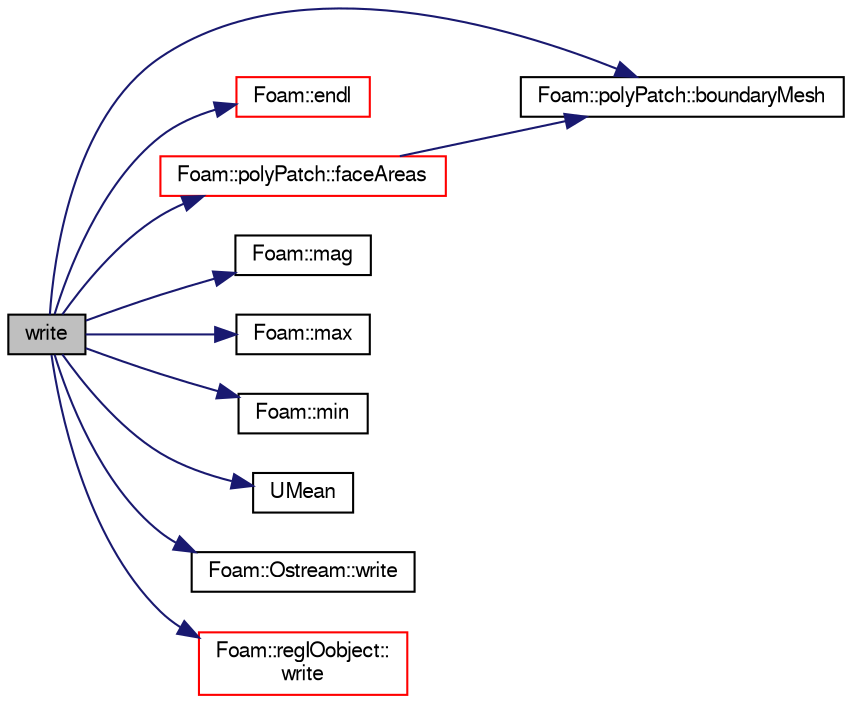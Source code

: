 digraph "write"
{
  bgcolor="transparent";
  edge [fontname="FreeSans",fontsize="10",labelfontname="FreeSans",labelfontsize="10"];
  node [fontname="FreeSans",fontsize="10",shape=record];
  rankdir="LR";
  Node99 [label="write",height=0.2,width=0.4,color="black", fillcolor="grey75", style="filled", fontcolor="black"];
  Node99 -> Node100 [color="midnightblue",fontsize="10",style="solid",fontname="FreeSans"];
  Node100 [label="Foam::polyPatch::boundaryMesh",height=0.2,width=0.4,color="black",URL="$a27478.html#a729e6b97bfa357ec46f60ff7f2e7779a",tooltip="Return boundaryMesh reference. "];
  Node99 -> Node101 [color="midnightblue",fontsize="10",style="solid",fontname="FreeSans"];
  Node101 [label="Foam::endl",height=0.2,width=0.4,color="red",URL="$a21124.html#a2db8fe02a0d3909e9351bb4275b23ce4",tooltip="Add newline and flush stream. "];
  Node99 -> Node103 [color="midnightblue",fontsize="10",style="solid",fontname="FreeSans"];
  Node103 [label="Foam::polyPatch::faceAreas",height=0.2,width=0.4,color="red",URL="$a27478.html#a129c714af51a28e963f5f445235715b9",tooltip="Return face normals. "];
  Node103 -> Node100 [color="midnightblue",fontsize="10",style="solid",fontname="FreeSans"];
  Node99 -> Node105 [color="midnightblue",fontsize="10",style="solid",fontname="FreeSans"];
  Node105 [label="Foam::mag",height=0.2,width=0.4,color="black",URL="$a21124.html#a929da2a3fdcf3dacbbe0487d3a330dae"];
  Node99 -> Node106 [color="midnightblue",fontsize="10",style="solid",fontname="FreeSans"];
  Node106 [label="Foam::max",height=0.2,width=0.4,color="black",URL="$a21124.html#ac993e906cf2774ae77e666bc24e81733"];
  Node99 -> Node107 [color="midnightblue",fontsize="10",style="solid",fontname="FreeSans"];
  Node107 [label="Foam::min",height=0.2,width=0.4,color="black",URL="$a21124.html#a253e112ad2d56d96230ff39ea7f442dc"];
  Node99 -> Node108 [color="midnightblue",fontsize="10",style="solid",fontname="FreeSans"];
  Node108 [label="UMean",height=0.2,width=0.4,color="black",URL="$a39620.html#ab929df5b5c16340fcfdc0840be6c8a73"];
  Node99 -> Node109 [color="midnightblue",fontsize="10",style="solid",fontname="FreeSans"];
  Node109 [label="Foam::Ostream::write",height=0.2,width=0.4,color="black",URL="$a26238.html#a81a19ad9e4098b4701cc8bab9a59d78b",tooltip="Write next token to stream. "];
  Node99 -> Node110 [color="midnightblue",fontsize="10",style="solid",fontname="FreeSans"];
  Node110 [label="Foam::regIOobject::\lwrite",height=0.2,width=0.4,color="red",URL="$a26334.html#ad48b7b943e88478c15879659cce7aebc",tooltip="Write using setting from DB. "];
}
